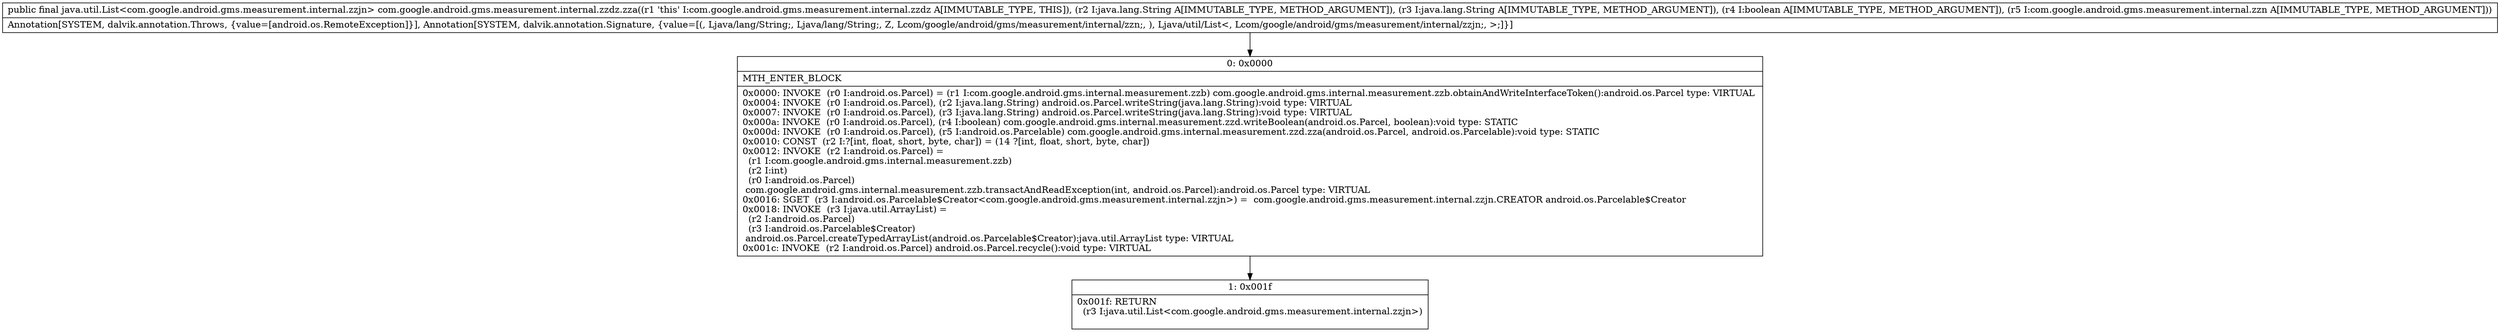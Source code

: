 digraph "CFG forcom.google.android.gms.measurement.internal.zzdz.zza(Ljava\/lang\/String;Ljava\/lang\/String;ZLcom\/google\/android\/gms\/measurement\/internal\/zzn;)Ljava\/util\/List;" {
Node_0 [shape=record,label="{0\:\ 0x0000|MTH_ENTER_BLOCK\l|0x0000: INVOKE  (r0 I:android.os.Parcel) = (r1 I:com.google.android.gms.internal.measurement.zzb) com.google.android.gms.internal.measurement.zzb.obtainAndWriteInterfaceToken():android.os.Parcel type: VIRTUAL \l0x0004: INVOKE  (r0 I:android.os.Parcel), (r2 I:java.lang.String) android.os.Parcel.writeString(java.lang.String):void type: VIRTUAL \l0x0007: INVOKE  (r0 I:android.os.Parcel), (r3 I:java.lang.String) android.os.Parcel.writeString(java.lang.String):void type: VIRTUAL \l0x000a: INVOKE  (r0 I:android.os.Parcel), (r4 I:boolean) com.google.android.gms.internal.measurement.zzd.writeBoolean(android.os.Parcel, boolean):void type: STATIC \l0x000d: INVOKE  (r0 I:android.os.Parcel), (r5 I:android.os.Parcelable) com.google.android.gms.internal.measurement.zzd.zza(android.os.Parcel, android.os.Parcelable):void type: STATIC \l0x0010: CONST  (r2 I:?[int, float, short, byte, char]) = (14 ?[int, float, short, byte, char]) \l0x0012: INVOKE  (r2 I:android.os.Parcel) = \l  (r1 I:com.google.android.gms.internal.measurement.zzb)\l  (r2 I:int)\l  (r0 I:android.os.Parcel)\l com.google.android.gms.internal.measurement.zzb.transactAndReadException(int, android.os.Parcel):android.os.Parcel type: VIRTUAL \l0x0016: SGET  (r3 I:android.os.Parcelable$Creator\<com.google.android.gms.measurement.internal.zzjn\>) =  com.google.android.gms.measurement.internal.zzjn.CREATOR android.os.Parcelable$Creator \l0x0018: INVOKE  (r3 I:java.util.ArrayList) = \l  (r2 I:android.os.Parcel)\l  (r3 I:android.os.Parcelable$Creator)\l android.os.Parcel.createTypedArrayList(android.os.Parcelable$Creator):java.util.ArrayList type: VIRTUAL \l0x001c: INVOKE  (r2 I:android.os.Parcel) android.os.Parcel.recycle():void type: VIRTUAL \l}"];
Node_1 [shape=record,label="{1\:\ 0x001f|0x001f: RETURN  \l  (r3 I:java.util.List\<com.google.android.gms.measurement.internal.zzjn\>)\l \l}"];
MethodNode[shape=record,label="{public final java.util.List\<com.google.android.gms.measurement.internal.zzjn\> com.google.android.gms.measurement.internal.zzdz.zza((r1 'this' I:com.google.android.gms.measurement.internal.zzdz A[IMMUTABLE_TYPE, THIS]), (r2 I:java.lang.String A[IMMUTABLE_TYPE, METHOD_ARGUMENT]), (r3 I:java.lang.String A[IMMUTABLE_TYPE, METHOD_ARGUMENT]), (r4 I:boolean A[IMMUTABLE_TYPE, METHOD_ARGUMENT]), (r5 I:com.google.android.gms.measurement.internal.zzn A[IMMUTABLE_TYPE, METHOD_ARGUMENT]))  | Annotation[SYSTEM, dalvik.annotation.Throws, \{value=[android.os.RemoteException]\}], Annotation[SYSTEM, dalvik.annotation.Signature, \{value=[(, Ljava\/lang\/String;, Ljava\/lang\/String;, Z, Lcom\/google\/android\/gms\/measurement\/internal\/zzn;, ), Ljava\/util\/List\<, Lcom\/google\/android\/gms\/measurement\/internal\/zzjn;, \>;]\}]\l}"];
MethodNode -> Node_0;
Node_0 -> Node_1;
}

